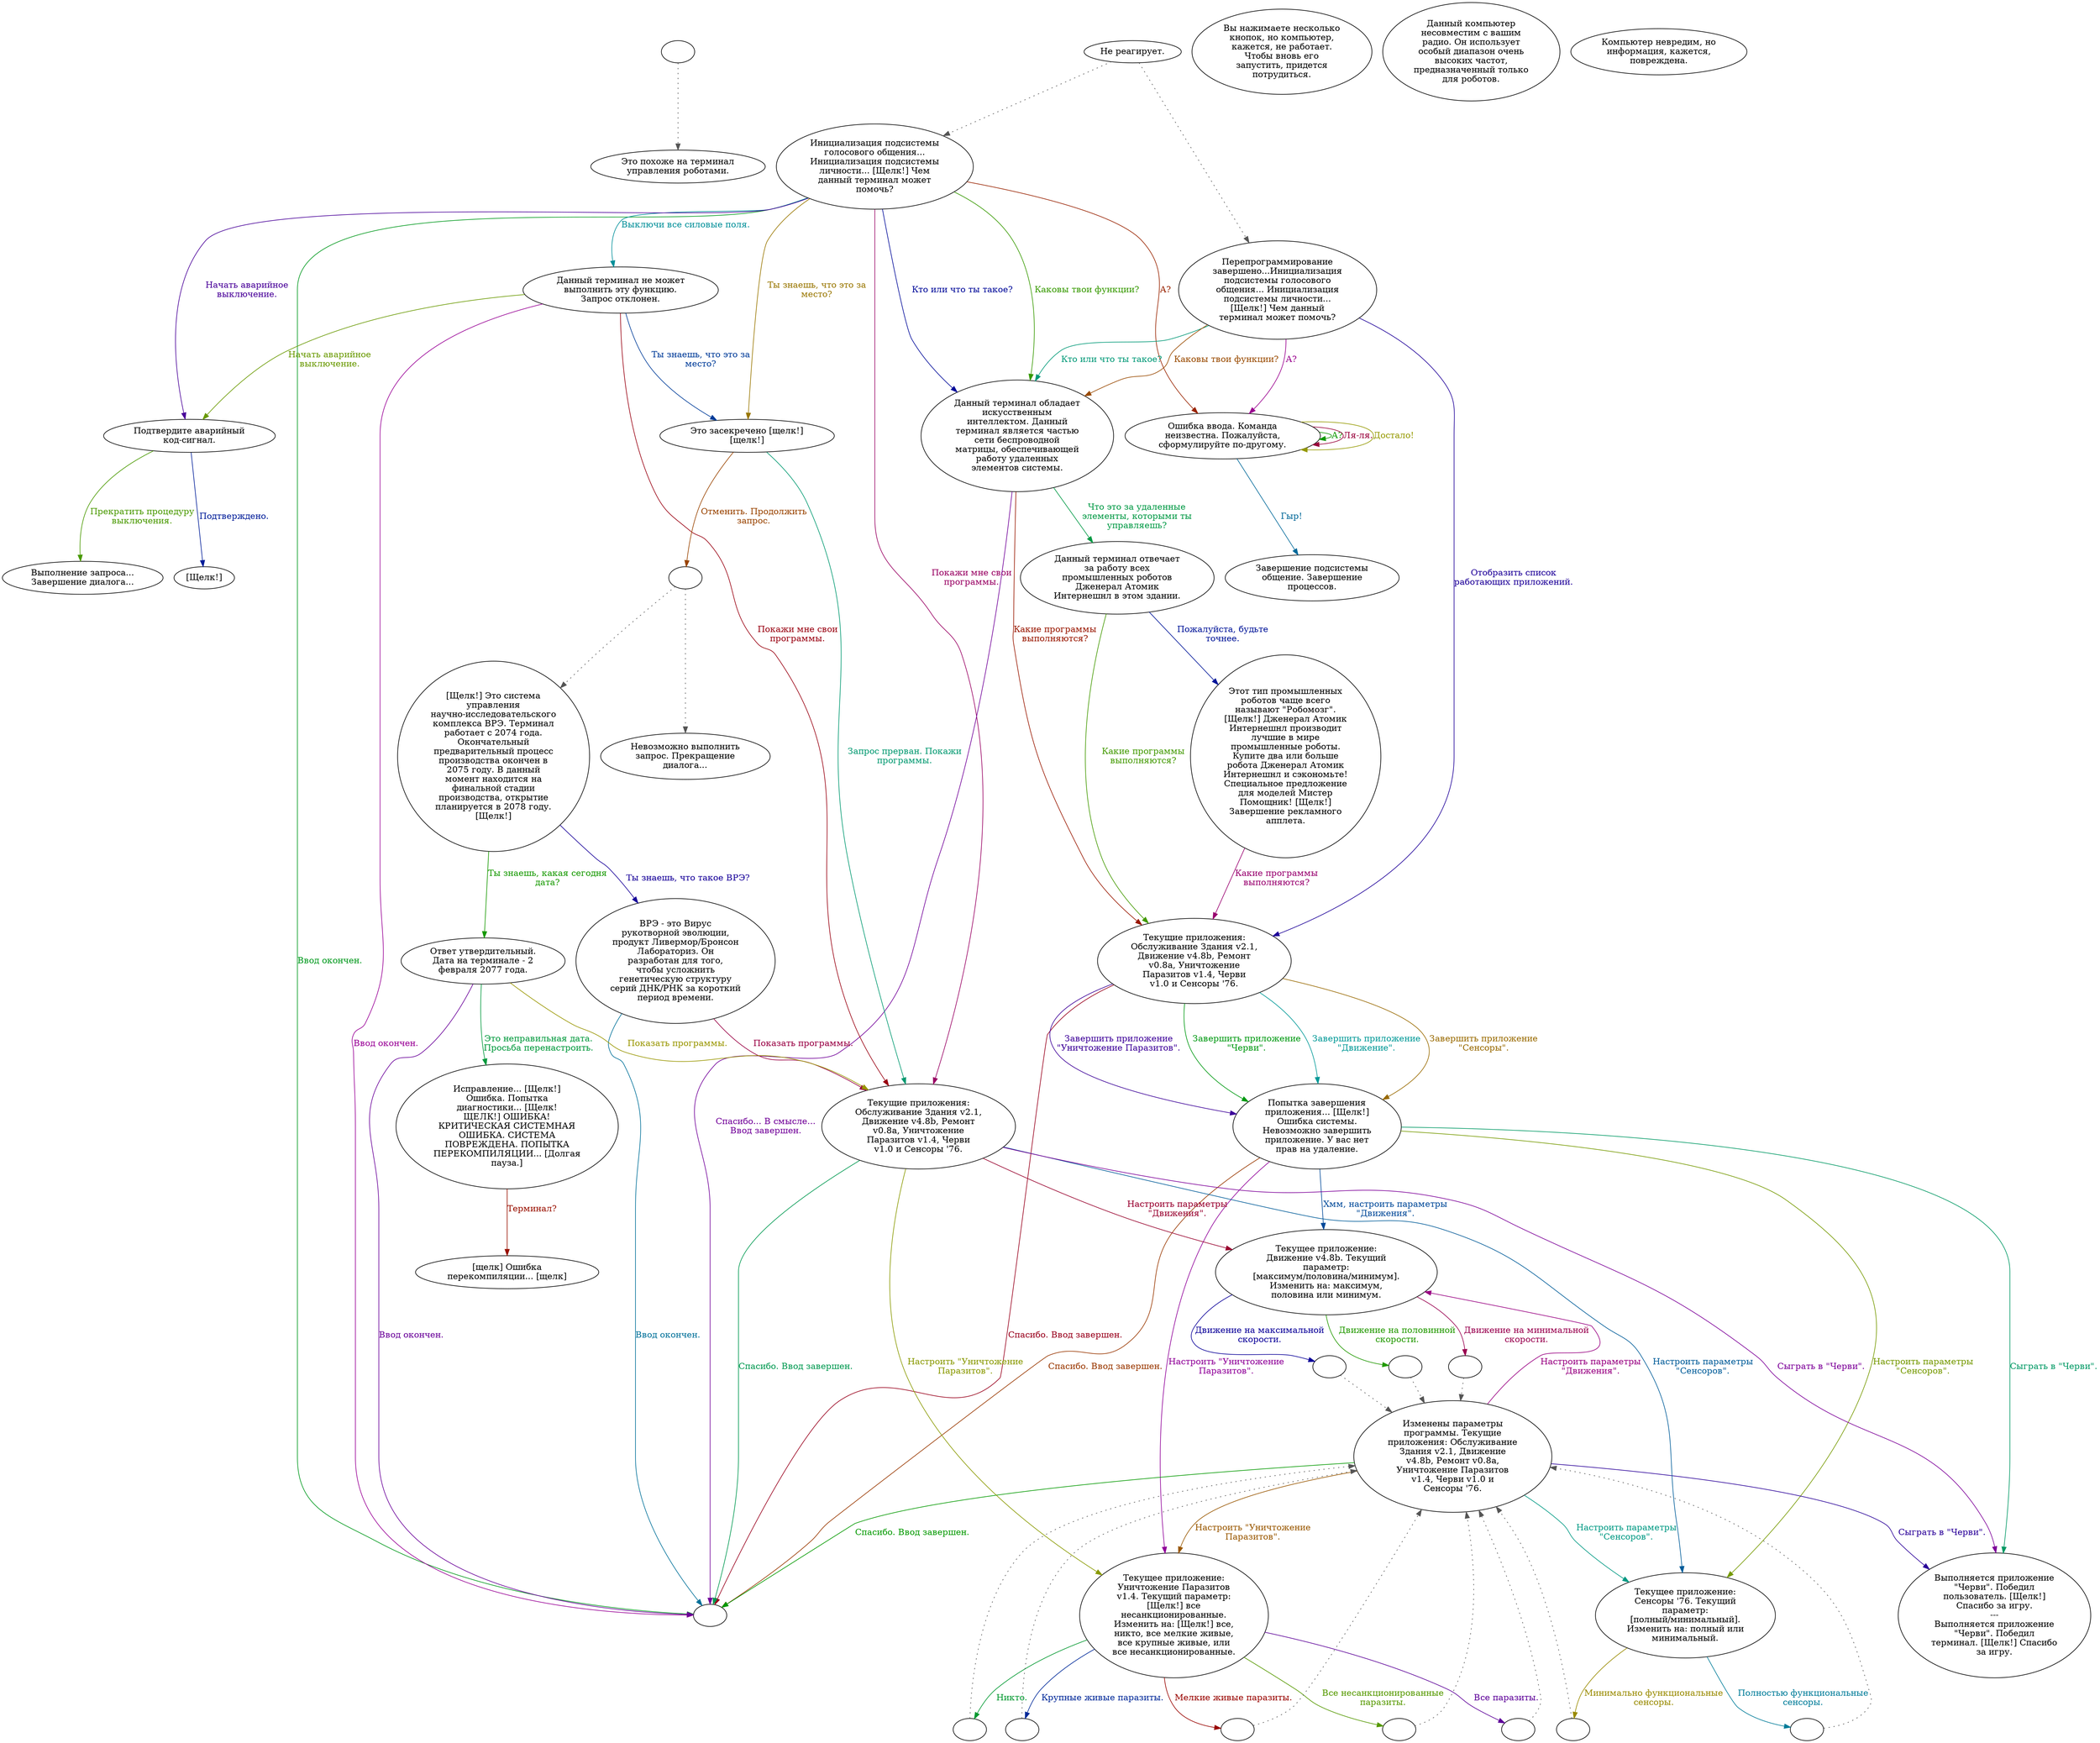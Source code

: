 digraph robctrl {
  "start" [style=filled       fillcolor="#FFFFFF"       color="#000000"]
  "start" -> "description_p_proc" [style=dotted color="#555555"]
  "start" [label=""]
  "description_p_proc" [style=filled       fillcolor="#FFFFFF"       color="#000000"]
  "description_p_proc" [label="Это похоже на терминал\nуправления роботами."]
  "talk_p_proc" [style=filled       fillcolor="#FFFFFF"       color="#000000"]
  "talk_p_proc" -> "Control14" [style=dotted color="#555555"]
  "talk_p_proc" -> "Control00" [style=dotted color="#555555"]
  "talk_p_proc" [label="Не реагирует."]
  "use_p_proc" [style=filled       fillcolor="#FFFFFF"       color="#000000"]
  "use_p_proc" [label="Вы нажимаете несколько\nкнопок, но компьютер,\nкажется, не работает.\nЧтобы вновь его\nзапустить, придется\nпотрудиться."]
  "use_obj_on_p_proc" [style=filled       fillcolor="#FFFFFF"       color="#000000"]
  "use_obj_on_p_proc" [label="Данный компьютер\nнесовместим с вашим\nрадио. Он использует\nособый диапазон очень\nвысоких частот,\nпредназначенный только\nдля роботов."]
  "use_skill_on_p_proc" [style=filled       fillcolor="#FFFFFF"       color="#000000"]
  "use_skill_on_p_proc" [label="Компьютер невредим, но\nинформация, кажется,\nповреждена."]
  "Control00" [style=filled       fillcolor="#FFFFFF"       color="#000000"]
  "Control00" [label="Перепрограммирование\nзавершено...Инициализация\nподсистемы голосового\nобщения... Инициализация\nподсистемы личности...\n[Щелк!] Чем данный\nтерминал может помочь?"]
  "Control00" -> "Control01" [label="А?" color="#99008E" fontcolor="#99008E"]
  "Control00" -> "Control03" [label="Кто или что ты такое?" color="#009977" fontcolor="#009977"]
  "Control00" -> "Control03" [label="Каковы твои функции?" color="#994A00" fontcolor="#994A00"]
  "Control00" -> "Control06" [label="Отобразить список\nработающих приложений." color="#1E0099" fontcolor="#1E0099"]
  "Control01" [style=filled       fillcolor="#FFFFFF"       color="#000000"]
  "Control01" [label="Ошибка ввода. Команда\nнеизвестна. Пожалуйста,\nсформулируйте по-другому."]
  "Control01" -> "Control01" [label="А?" color="#0F9900" fontcolor="#0F9900"]
  "Control01" -> "Control01" [label="Ля-ля." color="#99003B" fontcolor="#99003B"]
  "Control01" -> "Control02" [label="Гыр!" color="#006899" fontcolor="#006899"]
  "Control01" -> "Control01" [label="Достало!" color="#959900" fontcolor="#959900"]
  "Control02" [style=filled       fillcolor="#FFFFFF"       color="#000000"]
  "Control02" [label="Завершение подсистемы\nобщение. Завершение\nпроцессов."]
  "Control03" [style=filled       fillcolor="#FFFFFF"       color="#000000"]
  "Control03" [label="Данный терминал обладает\nискусственным\nинтеллектом. Данный\nтерминал является частью\nсети беспроводной\nматрицы, обеспечивающей\nработу удаленных\nэлементов системы."]
  "Control03" -> "Controlend" [label="Спасибо... В смысле...\nВвод завершен." color="#710099" fontcolor="#710099"]
  "Control03" -> "Control04" [label="Что это за удаленные\nэлементы, которыми ты\nуправляешь?" color="#009944" fontcolor="#009944"]
  "Control03" -> "Control06" [label="Какие программы\nвыполняются?" color="#991700" fontcolor="#991700"]
  "Control04" [style=filled       fillcolor="#FFFFFF"       color="#000000"]
  "Control04" [label="Данный терминал отвечает\nза работу всех\nпромышленных роботов\nДженерал Атомик\nИнтернешнл в этом здании."]
  "Control04" -> "Control05" [label="Пожалуйста, будьте\nточнее." color="#001599" fontcolor="#001599"]
  "Control04" -> "Control06" [label="Какие программы\nвыполняются?" color="#429900" fontcolor="#429900"]
  "Control05" [style=filled       fillcolor="#FFFFFF"       color="#000000"]
  "Control05" [label="Этот тип промышленных\nроботов чаще всего\nназывают \"Робомозг\".\n[Щелк!] Дженерал Атомик\nИнтернешнл производит\nлучшие в мире\nпромышленные роботы.\nКупите два или больше\nробота Дженерал Атомик\nИнтернешнл и сэкономьте!\nСпециальное предложение\nдля моделей Мистер\nПомощник! [Щелк!]\nЗавершение рекламного\nапплета."]
  "Control05" -> "Control06" [label="Какие программы\nвыполняются?" color="#99006F" fontcolor="#99006F"]
  "Control06" [style=filled       fillcolor="#FFFFFF"       color="#000000"]
  "Control06" [label="Текущие приложения:\nОбслуживание Здания v2.1,\nДвижение v4.8b, Ремонт\nv0.8a, Уничтожение\nПаразитов v1.4, Черви\nv1.0 и Сенсоры '76."]
  "Control06" -> "Control07" [label="Завершить приложение\n\"Движение\"." color="#009997" fontcolor="#009997"]
  "Control06" -> "Control07" [label="Завершить приложение\n\"Сенсоры\"." color="#996A00" fontcolor="#996A00"]
  "Control06" -> "Control07" [label="Завершить приложение\n\"Уничтожение Паразитов\"." color="#3D0099" fontcolor="#3D0099"]
  "Control06" -> "Control07" [label="Завершить приложение\n\"Черви\"." color="#009911" fontcolor="#009911"]
  "Control06" -> "Controlend" [label="Спасибо. Ввод завершен." color="#99001C" fontcolor="#99001C"]
  "Control07" [style=filled       fillcolor="#FFFFFF"       color="#000000"]
  "Control07" [label="Попытка завершения\nприложения... [Щелк!]\nОшибка системы.\nНевозможно завершить\nприложение. У вас нет\nправ на удаление."]
  "Control07" -> "Control08" [label="Хмм, настроить параметры\n\"Движения\"." color="#004999" fontcolor="#004999"]
  "Control07" -> "Control09" [label="Настроить параметры\n\"Сенсоров\"." color="#759900" fontcolor="#759900"]
  "Control07" -> "Control10" [label="Настроить \"Уничтожение\nПаразитов\"." color="#900099" fontcolor="#900099"]
  "Control07" -> "Control11" [label="Сыграть в \"Черви\"." color="#009964" fontcolor="#009964"]
  "Control07" -> "Controlend" [label="Спасибо. Ввод завершен." color="#993700" fontcolor="#993700"]
  "Control08" [style=filled       fillcolor="#FFFFFF"       color="#000000"]
  "Control08" [label="Текущее приложение:\nДвижение v4.8b. Текущий\nпараметр:\n[максимум/половина/минимум].\nИзменить на: максимум,\nполовина или минимум."]
  "Control08" -> "Control08a" [label="Движение на максимальной\nскорости." color="#0A0099" fontcolor="#0A0099"]
  "Control08" -> "Control08b" [label="Движение на половинной\nскорости." color="#229900" fontcolor="#229900"]
  "Control08" -> "Control08c" [label="Движение на минимальной\nскорости." color="#99004F" fontcolor="#99004F"]
  "Control08a" [style=filled       fillcolor="#FFFFFF"       color="#000000"]
  "Control08a" -> "Control12" [style=dotted color="#555555"]
  "Control08a" [label=""]
  "Control08b" [style=filled       fillcolor="#FFFFFF"       color="#000000"]
  "Control08b" -> "Control12" [style=dotted color="#555555"]
  "Control08b" [label=""]
  "Control08c" [style=filled       fillcolor="#FFFFFF"       color="#000000"]
  "Control08c" -> "Control12" [style=dotted color="#555555"]
  "Control08c" [label=""]
  "Control09" [style=filled       fillcolor="#FFFFFF"       color="#000000"]
  "Control09" [label="Текущее приложение:\nСенсоры '76. Текущий\nпараметр:\n[полный/минимальный].\nИзменить на: полный или\nминимальный."]
  "Control09" -> "Control09a" [label="Полностью функциональные\nсенсоры." color="#007C99" fontcolor="#007C99"]
  "Control09" -> "Control09b" [label="Минимально функциональные\nсенсоры." color="#998A00" fontcolor="#998A00"]
  "Control09a" [style=filled       fillcolor="#FFFFFF"       color="#000000"]
  "Control09a" -> "Control12" [style=dotted color="#555555"]
  "Control09a" [label=""]
  "Control09b" [style=filled       fillcolor="#FFFFFF"       color="#000000"]
  "Control09b" -> "Control12" [style=dotted color="#555555"]
  "Control09b" [label=""]
  "Control10" [style=filled       fillcolor="#FFFFFF"       color="#000000"]
  "Control10" [label="Текущее приложение:\nУничтожение Паразитов\nv1.4. Текущий параметр:\n[Щелк!] все\nнесанкционированные.\nИзменить на: [Щелк!] все,\nникто, все мелкие живые,\nвсе крупные живые, или\nвсе несанкционированные."]
  "Control10" -> "Control10a" [label="Все паразиты." color="#5D0099" fontcolor="#5D0099"]
  "Control10" -> "Control10b" [label="Никто." color="#009930" fontcolor="#009930"]
  "Control10" -> "Control10c" [label="Мелкие живые паразиты." color="#990400" fontcolor="#990400"]
  "Control10" -> "Control10d" [label="Крупные живые паразиты." color="#002999" fontcolor="#002999"]
  "Control10" -> "Control10e" [label="Все несанкционированные\nпаразиты." color="#569900" fontcolor="#569900"]
  "Control10a" [style=filled       fillcolor="#FFFFFF"       color="#000000"]
  "Control10a" -> "Control12" [style=dotted color="#555555"]
  "Control10a" [label=""]
  "Control10b" [style=filled       fillcolor="#FFFFFF"       color="#000000"]
  "Control10b" -> "Control12" [style=dotted color="#555555"]
  "Control10b" [label=""]
  "Control10c" [style=filled       fillcolor="#FFFFFF"       color="#000000"]
  "Control10c" -> "Control12" [style=dotted color="#555555"]
  "Control10c" [label=""]
  "Control10d" [style=filled       fillcolor="#FFFFFF"       color="#000000"]
  "Control10d" -> "Control12" [style=dotted color="#555555"]
  "Control10d" [label=""]
  "Control10e" [style=filled       fillcolor="#FFFFFF"       color="#000000"]
  "Control10e" -> "Control12" [style=dotted color="#555555"]
  "Control10e" [label=""]
  "Control11" [style=filled       fillcolor="#FFFFFF"       color="#000000"]
  "Control11" [label="Выполняется приложение\n\"Черви\". Победил\nпользователь. [Щелк!]\nСпасибо за игру.\n---\nВыполняется приложение\n\"Черви\". Победил\nтерминал. [Щелк!] Спасибо\nза игру."]
  "Control12" [style=filled       fillcolor="#FFFFFF"       color="#000000"]
  "Control12" [label="Изменены параметры\nпрограммы. Текущие\nприложения: Обслуживание\nЗдания v2.1, Движение\nv4.8b, Ремонт v0.8a,\nУничтожение Паразитов\nv1.4, Черви v1.0 и\nСенсоры '76."]
  "Control12" -> "Control08" [label="Настроить параметры\n\"Движения\"." color="#990082" fontcolor="#990082"]
  "Control12" -> "Control09" [label="Настроить параметры\n\"Сенсоров\"." color="#009983" fontcolor="#009983"]
  "Control12" -> "Control10" [label="Настроить \"Уничтожение\nПаразитов\"." color="#995700" fontcolor="#995700"]
  "Control12" -> "Control11" [label="Сыграть в \"Черви\"." color="#2A0099" fontcolor="#2A0099"]
  "Control12" -> "Controlend" [label="Спасибо. Ввод завершен." color="#039900" fontcolor="#039900"]
  "Control13" [style=filled       fillcolor="#FFFFFF"       color="#000000"]
  "Control13" [label="Текущие приложения:\nОбслуживание Здания v2.1,\nДвижение v4.8b, Ремонт\nv0.8a, Уничтожение\nПаразитов v1.4, Черви\nv1.0 и Сенсоры '76."]
  "Control13" -> "Control08" [label="Настроить параметры\n\"Движения\"." color="#99002F" fontcolor="#99002F"]
  "Control13" -> "Control09" [label="Настроить параметры\n\"Сенсоров\"." color="#005C99" fontcolor="#005C99"]
  "Control13" -> "Control10" [label="Настроить \"Уничтожение\nПаразитов\"." color="#899900" fontcolor="#899900"]
  "Control13" -> "Control11" [label="Сыграть в \"Черви\"." color="#7D0099" fontcolor="#7D0099"]
  "Control13" -> "Controlend" [label="Спасибо. Ввод завершен." color="#009950" fontcolor="#009950"]
  "Control14" [style=filled       fillcolor="#FFFFFF"       color="#000000"]
  "Control14" [label="Инициализация подсистемы\nголосового общения...\nИнициализация подсистемы\nличности... [Щелк!] Чем\nданный терминал может\nпомочь?"]
  "Control14" -> "Control01" [label="А?" color="#992300" fontcolor="#992300"]
  "Control14" -> "Control03" [label="Кто или что ты такое?" color="#000999" fontcolor="#000999"]
  "Control14" -> "Control03" [label="Каковы твои функции?" color="#369900" fontcolor="#369900"]
  "Control14" -> "Control13" [label="Покажи мне свои\nпрограммы." color="#990063" fontcolor="#990063"]
  "Control14" -> "Control15" [label="Выключи все силовые поля." color="#008F99" fontcolor="#008F99"]
  "Control14" -> "Control16" [label="Ты знаешь, что это за\nместо?" color="#997600" fontcolor="#997600"]
  "Control14" -> "Control23" [label="Начать аварийное\nвыключение." color="#490099" fontcolor="#490099"]
  "Control14" -> "Controlend" [label="Ввод окончен." color="#00991D" fontcolor="#00991D"]
  "Control15" [style=filled       fillcolor="#FFFFFF"       color="#000000"]
  "Control15" [label="Данный терминал не может\nвыполнить эту функцию.\nЗапрос отклонен."]
  "Control15" -> "Control13" [label="Покажи мне свои\nпрограммы." color="#990010" fontcolor="#990010"]
  "Control15" -> "Control16" [label="Ты знаешь, что это за\nместо?" color="#003C99" fontcolor="#003C99"]
  "Control15" -> "Control23" [label="Начать аварийное\nвыключение." color="#699900" fontcolor="#699900"]
  "Control15" -> "Controlend" [label="Ввод окончен." color="#990096" fontcolor="#990096"]
  "Control16" [style=filled       fillcolor="#FFFFFF"       color="#000000"]
  "Control16" [label="Это засекречено [щелк!]\n[щелк!]"]
  "Control16" -> "Control13" [label="Запрос прерван. Покажи\nпрограммы." color="#009970" fontcolor="#009970"]
  "Control16" -> "Control16a" [label="Отменить. Продолжить\nзапрос." color="#994300" fontcolor="#994300"]
  "Control16a" [style=filled       fillcolor="#FFFFFF"       color="#000000"]
  "Control16a" -> "Control17" [style=dotted color="#555555"]
  "Control16a" -> "Control22" [style=dotted color="#555555"]
  "Control16a" [label=""]
  "Control17" [style=filled       fillcolor="#FFFFFF"       color="#000000"]
  "Control17" [label="[Щелк!] Это система\nуправления\nнаучно-исследовательского\nкомплекса ВРЭ. Терминал\nработает с 2074 года.\nОкончательный\nпредварительный процесс\nпроизводства окончен в\n2075 году. В данный\nмомент находится на\nфинальной стадии\nпроизводства, открытие\nпланируется в 2078 году.\n[Щелк!]"]
  "Control17" -> "Control18" [label="Ты знаешь, что такое ВРЭ?" color="#160099" fontcolor="#160099"]
  "Control17" -> "Control19" [label="Ты знаешь, какая сегодня\nдата?" color="#169900" fontcolor="#169900"]
  "Control18" [style=filled       fillcolor="#FFFFFF"       color="#000000"]
  "Control18" [label="ВРЭ - это Вирус\nрукотворной эволюции,\nпродукт Ливермор/Бронсон\nЛабораториз. Он\nразработан для того,\nчтобы усложнить\nгенетическую структуру\nсерий ДНК/РНК за короткий\nпериод времени."]
  "Control18" -> "Control13" [label="Показать программы." color="#990043" fontcolor="#990043"]
  "Control18" -> "Controlend" [label="Ввод окончен." color="#007099" fontcolor="#007099"]
  "Control19" [style=filled       fillcolor="#FFFFFF"       color="#000000"]
  "Control19" [label="Ответ утвердительный.\nДата на терминале - 2\nфевраля 2077 года."]
  "Control19" -> "Control13" [label="Показать программы." color="#999600" fontcolor="#999600"]
  "Control19" -> "Controlend" [label="Ввод окончен." color="#690099" fontcolor="#690099"]
  "Control19" -> "Control20" [label="Это неправильная дата.\nПросьба перенастроить." color="#00993C" fontcolor="#00993C"]
  "Control20" [style=filled       fillcolor="#FFFFFF"       color="#000000"]
  "Control20" [label="Исправление... [Щелк!]\nОшибка. Попытка\nдиагностики... [Щелк!\nЩЕЛК!] ОШИБКА!\nКРИТИЧЕСКАЯ СИСТЕМНАЯ\nОШИБКА. СИСТЕМА\nПОВРЕЖДЕНА. ПОПЫТКА\nПЕРЕКОМПИЛЯЦИИ... [Долгая\nпауза.]"]
  "Control20" -> "Control21" [label="Терминал?" color="#991000" fontcolor="#991000"]
  "Control21" [style=filled       fillcolor="#FFFFFF"       color="#000000"]
  "Control21" [label="[щелк] Ошибка\nперекомпиляции... [щелк]"]
  "Control22" [style=filled       fillcolor="#FFFFFF"       color="#000000"]
  "Control22" [label="Невозможно выполнить\nзапрос. Прекращение\nдиалога..."]
  "Control23" [style=filled       fillcolor="#FFFFFF"       color="#000000"]
  "Control23" [label="Подтвердите аварийный\nкод-сигнал."]
  "Control23" -> "Control24" [label="Подтверждено." color="#001D99" fontcolor="#001D99"]
  "Control23" -> "Control25" [label="Прекратить процедуру\nвыключения." color="#499900" fontcolor="#499900"]
  "Control24" [style=filled       fillcolor="#FFFFFF"       color="#000000"]
  "Control24" [label="[Щелк!]"]
  "Control25" [style=filled       fillcolor="#FFFFFF"       color="#000000"]
  "Control25" [label="Выполнение запроса...\nЗавершение диалога..."]
  "Controlend" [style=filled       fillcolor="#FFFFFF"       color="#000000"]
  "Controlend" [label=""]
}